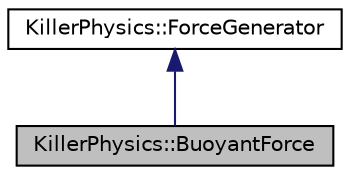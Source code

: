 digraph "KillerPhysics::BuoyantForce"
{
  edge [fontname="Helvetica",fontsize="10",labelfontname="Helvetica",labelfontsize="10"];
  node [fontname="Helvetica",fontsize="10",shape=record];
  Node0 [label="KillerPhysics::BuoyantForce",height=0.2,width=0.4,color="black", fillcolor="grey75", style="filled", fontcolor="black"];
  Node1 -> Node0 [dir="back",color="midnightblue",fontsize="10",style="solid",fontname="Helvetica"];
  Node1 [label="KillerPhysics::ForceGenerator",height=0.2,width=0.4,color="black", fillcolor="white", style="filled",URL="$class_killer_physics_1_1_force_generator.html"];
}
